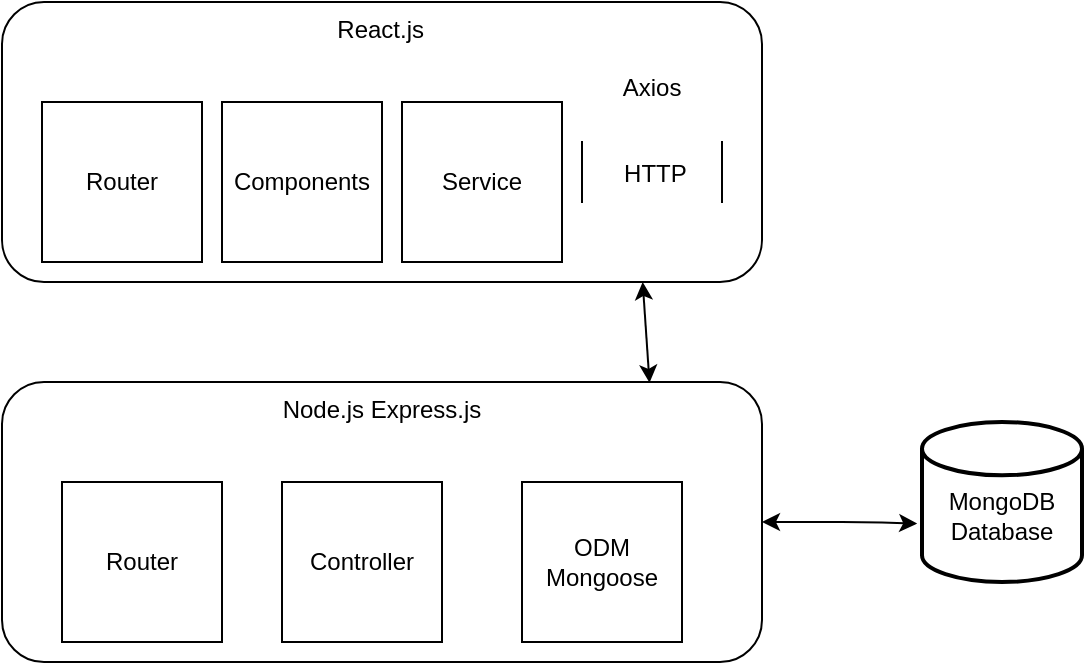 <mxfile>
    <diagram id="jBKB33EYbe80rSsKrffW" name="Страница 1">
        <mxGraphModel dx="735" dy="562" grid="1" gridSize="10" guides="1" tooltips="1" connect="1" arrows="1" fold="1" page="1" pageScale="1" pageWidth="827" pageHeight="1169" math="0" shadow="0">
            <root>
                <mxCell id="0"/>
                <mxCell id="1" parent="0"/>
                <mxCell id="2" value="&lt;br&gt;MongoDB&lt;br&gt;Database" style="strokeWidth=2;html=1;shape=mxgraph.flowchart.database;whiteSpace=wrap;" vertex="1" parent="1">
                    <mxGeometry x="500" y="270" width="80" height="80" as="geometry"/>
                </mxCell>
                <mxCell id="4" value="&lt;div style=&quot;text-align: left;&quot;&gt;&lt;span style=&quot;background-color: initial;&quot;&gt;&amp;nbsp; &amp;nbsp; &amp;nbsp; &amp;nbsp; &amp;nbsp; &amp;nbsp; &amp;nbsp; &amp;nbsp; &amp;nbsp; &amp;nbsp; &amp;nbsp; &amp;nbsp; &amp;nbsp; &amp;nbsp; &amp;nbsp; &amp;nbsp; &amp;nbsp; &amp;nbsp; &amp;nbsp; &amp;nbsp;React.js&lt;/span&gt;&lt;/div&gt;&lt;div style=&quot;text-align: left;&quot;&gt;&lt;span style=&quot;background-color: initial;&quot;&gt;&lt;br&gt;&lt;/span&gt;&lt;/div&gt;&lt;div style=&quot;text-align: left;&quot;&gt;&lt;span style=&quot;background-color: initial;&quot;&gt;&amp;nbsp; &amp;nbsp; &amp;nbsp; &amp;nbsp; &amp;nbsp; &amp;nbsp; &amp;nbsp; &amp;nbsp; &amp;nbsp; &amp;nbsp; &amp;nbsp; &amp;nbsp; &amp;nbsp; &amp;nbsp; &amp;nbsp; &amp;nbsp; &amp;nbsp; &amp;nbsp; &amp;nbsp; &amp;nbsp; &amp;nbsp; &amp;nbsp; &amp;nbsp; &amp;nbsp; &amp;nbsp; &amp;nbsp; &amp;nbsp; &amp;nbsp; &amp;nbsp; &amp;nbsp; &amp;nbsp; &amp;nbsp; &amp;nbsp; &amp;nbsp; &amp;nbsp; &amp;nbsp; &amp;nbsp; &amp;nbsp; &amp;nbsp; &amp;nbsp; &amp;nbsp; Axios&lt;/span&gt;&lt;/div&gt;&lt;div style=&quot;text-align: left;&quot;&gt;&lt;span style=&quot;background-color: initial;&quot;&gt;&lt;br&gt;&lt;/span&gt;&lt;/div&gt;&lt;div style=&quot;text-align: left;&quot;&gt;&lt;span style=&quot;background-color: initial;&quot;&gt;&lt;br&gt;&lt;/span&gt;&lt;/div&gt;&lt;div style=&quot;text-align: left;&quot;&gt;&lt;span style=&quot;background-color: initial;&quot;&gt;&amp;nbsp; &amp;nbsp; &amp;nbsp; &amp;nbsp; &amp;nbsp; &amp;nbsp; &amp;nbsp; &amp;nbsp; &amp;nbsp; &amp;nbsp; &amp;nbsp; &amp;nbsp; &amp;nbsp; &amp;nbsp; &amp;nbsp; &amp;nbsp; &amp;nbsp; &amp;nbsp; &amp;nbsp; &amp;nbsp; &amp;nbsp; &amp;nbsp; &amp;nbsp; &amp;nbsp; &amp;nbsp; &amp;nbsp; &amp;nbsp; &amp;nbsp; &amp;nbsp; &amp;nbsp; &amp;nbsp; &amp;nbsp; &amp;nbsp; &amp;nbsp; &amp;nbsp; &amp;nbsp; &amp;nbsp; &amp;nbsp; &amp;nbsp; &amp;nbsp; &amp;nbsp; HTTP&lt;/span&gt;&lt;/div&gt;" style="rounded=1;whiteSpace=wrap;html=1;verticalAlign=top;" vertex="1" parent="1">
                    <mxGeometry x="40" y="60" width="380" height="140" as="geometry"/>
                </mxCell>
                <mxCell id="8" value="Router" style="whiteSpace=wrap;html=1;aspect=fixed;" vertex="1" parent="1">
                    <mxGeometry x="60" y="110" width="80" height="80" as="geometry"/>
                </mxCell>
                <mxCell id="9" value="Components" style="whiteSpace=wrap;html=1;aspect=fixed;" vertex="1" parent="1">
                    <mxGeometry x="150" y="110" width="80" height="80" as="geometry"/>
                </mxCell>
                <mxCell id="10" value="Service" style="whiteSpace=wrap;html=1;aspect=fixed;" vertex="1" parent="1">
                    <mxGeometry x="240" y="110" width="80" height="80" as="geometry"/>
                </mxCell>
                <mxCell id="17" value="" style="shape=partialRectangle;whiteSpace=wrap;html=1;top=0;bottom=0;fillColor=none;" vertex="1" parent="1">
                    <mxGeometry x="330" y="130" width="70" height="30" as="geometry"/>
                </mxCell>
                <mxCell id="18" value="&lt;div style=&quot;text-align: left;&quot;&gt;Node.js Express.js&lt;/div&gt;" style="rounded=1;whiteSpace=wrap;html=1;verticalAlign=top;" vertex="1" parent="1">
                    <mxGeometry x="40" y="250" width="380" height="140" as="geometry"/>
                </mxCell>
                <mxCell id="19" value="Router" style="whiteSpace=wrap;html=1;aspect=fixed;" vertex="1" parent="1">
                    <mxGeometry x="70" y="300" width="80" height="80" as="geometry"/>
                </mxCell>
                <mxCell id="20" value="Controller" style="whiteSpace=wrap;html=1;aspect=fixed;" vertex="1" parent="1">
                    <mxGeometry x="180" y="300" width="80" height="80" as="geometry"/>
                </mxCell>
                <mxCell id="21" value="ODM Mongoose" style="whiteSpace=wrap;html=1;aspect=fixed;" vertex="1" parent="1">
                    <mxGeometry x="300" y="300" width="80" height="80" as="geometry"/>
                </mxCell>
                <mxCell id="26" value="" style="endArrow=classic;startArrow=classic;html=1;exitX=0.852;exitY=0.003;exitDx=0;exitDy=0;exitPerimeter=0;entryX=0.843;entryY=1;entryDx=0;entryDy=0;entryPerimeter=0;" edge="1" parent="1" source="18" target="4">
                    <mxGeometry width="50" height="50" relative="1" as="geometry">
                        <mxPoint x="270" y="290" as="sourcePoint"/>
                        <mxPoint x="320" y="240" as="targetPoint"/>
                    </mxGeometry>
                </mxCell>
                <mxCell id="27" value="" style="endArrow=classic;startArrow=classic;html=1;entryX=-0.03;entryY=0.635;entryDx=0;entryDy=0;entryPerimeter=0;exitX=1;exitY=0.5;exitDx=0;exitDy=0;" edge="1" parent="1" source="18" target="2">
                    <mxGeometry width="50" height="50" relative="1" as="geometry">
                        <mxPoint x="440" y="320" as="sourcePoint"/>
                        <mxPoint x="320" y="240" as="targetPoint"/>
                        <Array as="points">
                            <mxPoint x="470" y="320"/>
                        </Array>
                    </mxGeometry>
                </mxCell>
            </root>
        </mxGraphModel>
    </diagram>
</mxfile>